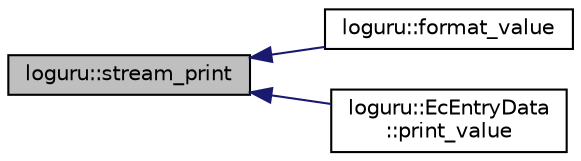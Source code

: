 digraph "loguru::stream_print"
{
  edge [fontname="Helvetica",fontsize="10",labelfontname="Helvetica",labelfontsize="10"];
  node [fontname="Helvetica",fontsize="10",shape=record];
  rankdir="LR";
  Node144 [label="loguru::stream_print",height=0.2,width=0.4,color="black", fillcolor="grey75", style="filled", fontcolor="black"];
  Node144 -> Node145 [dir="back",color="midnightblue",fontsize="10",style="solid",fontname="Helvetica"];
  Node145 [label="loguru::format_value",height=0.2,width=0.4,color="black", fillcolor="white", style="filled",URL="$namespaceloguru.html#a8d5900eb68be9d97a2e8dd4f9299f09a"];
  Node144 -> Node146 [dir="back",color="midnightblue",fontsize="10",style="solid",fontname="Helvetica"];
  Node146 [label="loguru::EcEntryData\l::print_value",height=0.2,width=0.4,color="black", fillcolor="white", style="filled",URL="$classloguru_1_1_ec_entry_data.html#a4979a8172502122c764e8146c51e01a9"];
}
